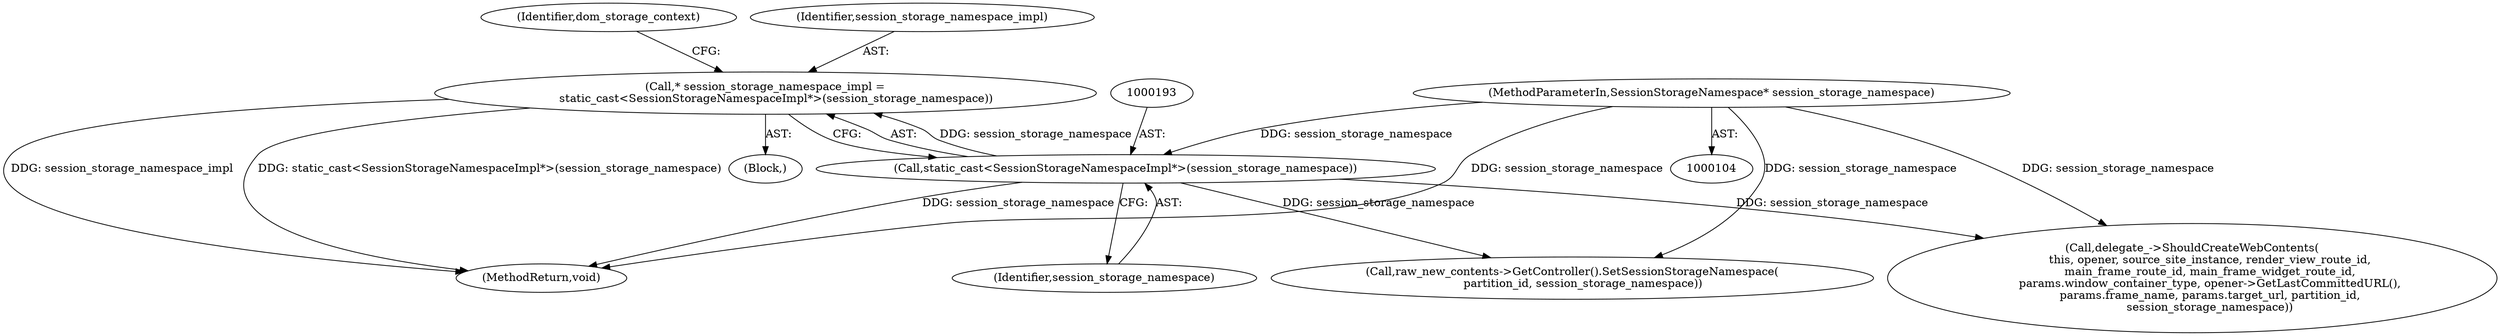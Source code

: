 digraph "0_Chrome_d18c519758c2e6043f0e1f00e2b69a55b3d7997f@pointer" {
"1000190" [label="(Call,* session_storage_namespace_impl =\n      static_cast<SessionStorageNamespaceImpl*>(session_storage_namespace))"];
"1000192" [label="(Call,static_cast<SessionStorageNamespaceImpl*>(session_storage_namespace))"];
"1000110" [label="(MethodParameterIn,SessionStorageNamespace* session_storage_namespace)"];
"1000197" [label="(Identifier,dom_storage_context)"];
"1000325" [label="(Call,raw_new_contents->GetController().SetSessionStorageNamespace(\n      partition_id, session_storage_namespace))"];
"1000192" [label="(Call,static_cast<SessionStorageNamespaceImpl*>(session_storage_namespace))"];
"1000111" [label="(Block,)"];
"1000461" [label="(MethodReturn,void)"];
"1000110" [label="(MethodParameterIn,SessionStorageNamespace* session_storage_namespace)"];
"1000190" [label="(Call,* session_storage_namespace_impl =\n      static_cast<SessionStorageNamespaceImpl*>(session_storage_namespace))"];
"1000191" [label="(Identifier,session_storage_namespace_impl)"];
"1000202" [label="(Call,delegate_->ShouldCreateWebContents(\n          this, opener, source_site_instance, render_view_route_id,\n          main_frame_route_id, main_frame_widget_route_id,\n          params.window_container_type, opener->GetLastCommittedURL(),\n          params.frame_name, params.target_url, partition_id,\n          session_storage_namespace))"];
"1000194" [label="(Identifier,session_storage_namespace)"];
"1000190" -> "1000111"  [label="AST: "];
"1000190" -> "1000192"  [label="CFG: "];
"1000191" -> "1000190"  [label="AST: "];
"1000192" -> "1000190"  [label="AST: "];
"1000197" -> "1000190"  [label="CFG: "];
"1000190" -> "1000461"  [label="DDG: session_storage_namespace_impl"];
"1000190" -> "1000461"  [label="DDG: static_cast<SessionStorageNamespaceImpl*>(session_storage_namespace)"];
"1000192" -> "1000190"  [label="DDG: session_storage_namespace"];
"1000192" -> "1000194"  [label="CFG: "];
"1000193" -> "1000192"  [label="AST: "];
"1000194" -> "1000192"  [label="AST: "];
"1000192" -> "1000461"  [label="DDG: session_storage_namespace"];
"1000110" -> "1000192"  [label="DDG: session_storage_namespace"];
"1000192" -> "1000202"  [label="DDG: session_storage_namespace"];
"1000192" -> "1000325"  [label="DDG: session_storage_namespace"];
"1000110" -> "1000104"  [label="AST: "];
"1000110" -> "1000461"  [label="DDG: session_storage_namespace"];
"1000110" -> "1000202"  [label="DDG: session_storage_namespace"];
"1000110" -> "1000325"  [label="DDG: session_storage_namespace"];
}
